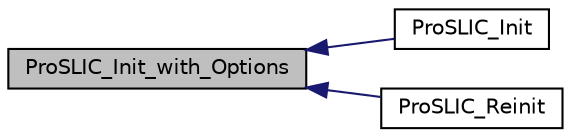 digraph "ProSLIC_Init_with_Options"
{
  edge [fontname="Helvetica",fontsize="10",labelfontname="Helvetica",labelfontsize="10"];
  node [fontname="Helvetica",fontsize="10",shape=record];
  rankdir="LR";
  Node1 [label="ProSLIC_Init_with_Options",height=0.2,width=0.4,color="black", fillcolor="grey75", style="filled", fontcolor="black"];
  Node1 -> Node2 [dir="back",color="midnightblue",fontsize="10",style="solid",fontname="Helvetica"];
  Node2 [label="ProSLIC_Init",height=0.2,width=0.4,color="black", fillcolor="white", style="filled",URL="$group___g_e_n___c_f_g.html#ga0ab4d453174d70245e4a18d07a97e3dd",tooltip="Loads patch and initializes all ProSLIC devices. Performs all calibrations except longitudinal balanc..."];
  Node1 -> Node3 [dir="back",color="midnightblue",fontsize="10",style="solid",fontname="Helvetica"];
  Node3 [label="ProSLIC_Reinit",height=0.2,width=0.4,color="black", fillcolor="white", style="filled",URL="$group___g_e_n___c_f_g.html#gaea5621d76d7e17c62b68e9e8fb0f93ea",tooltip="Performs soft reset then calls ProSLIC_Init() "];
}
